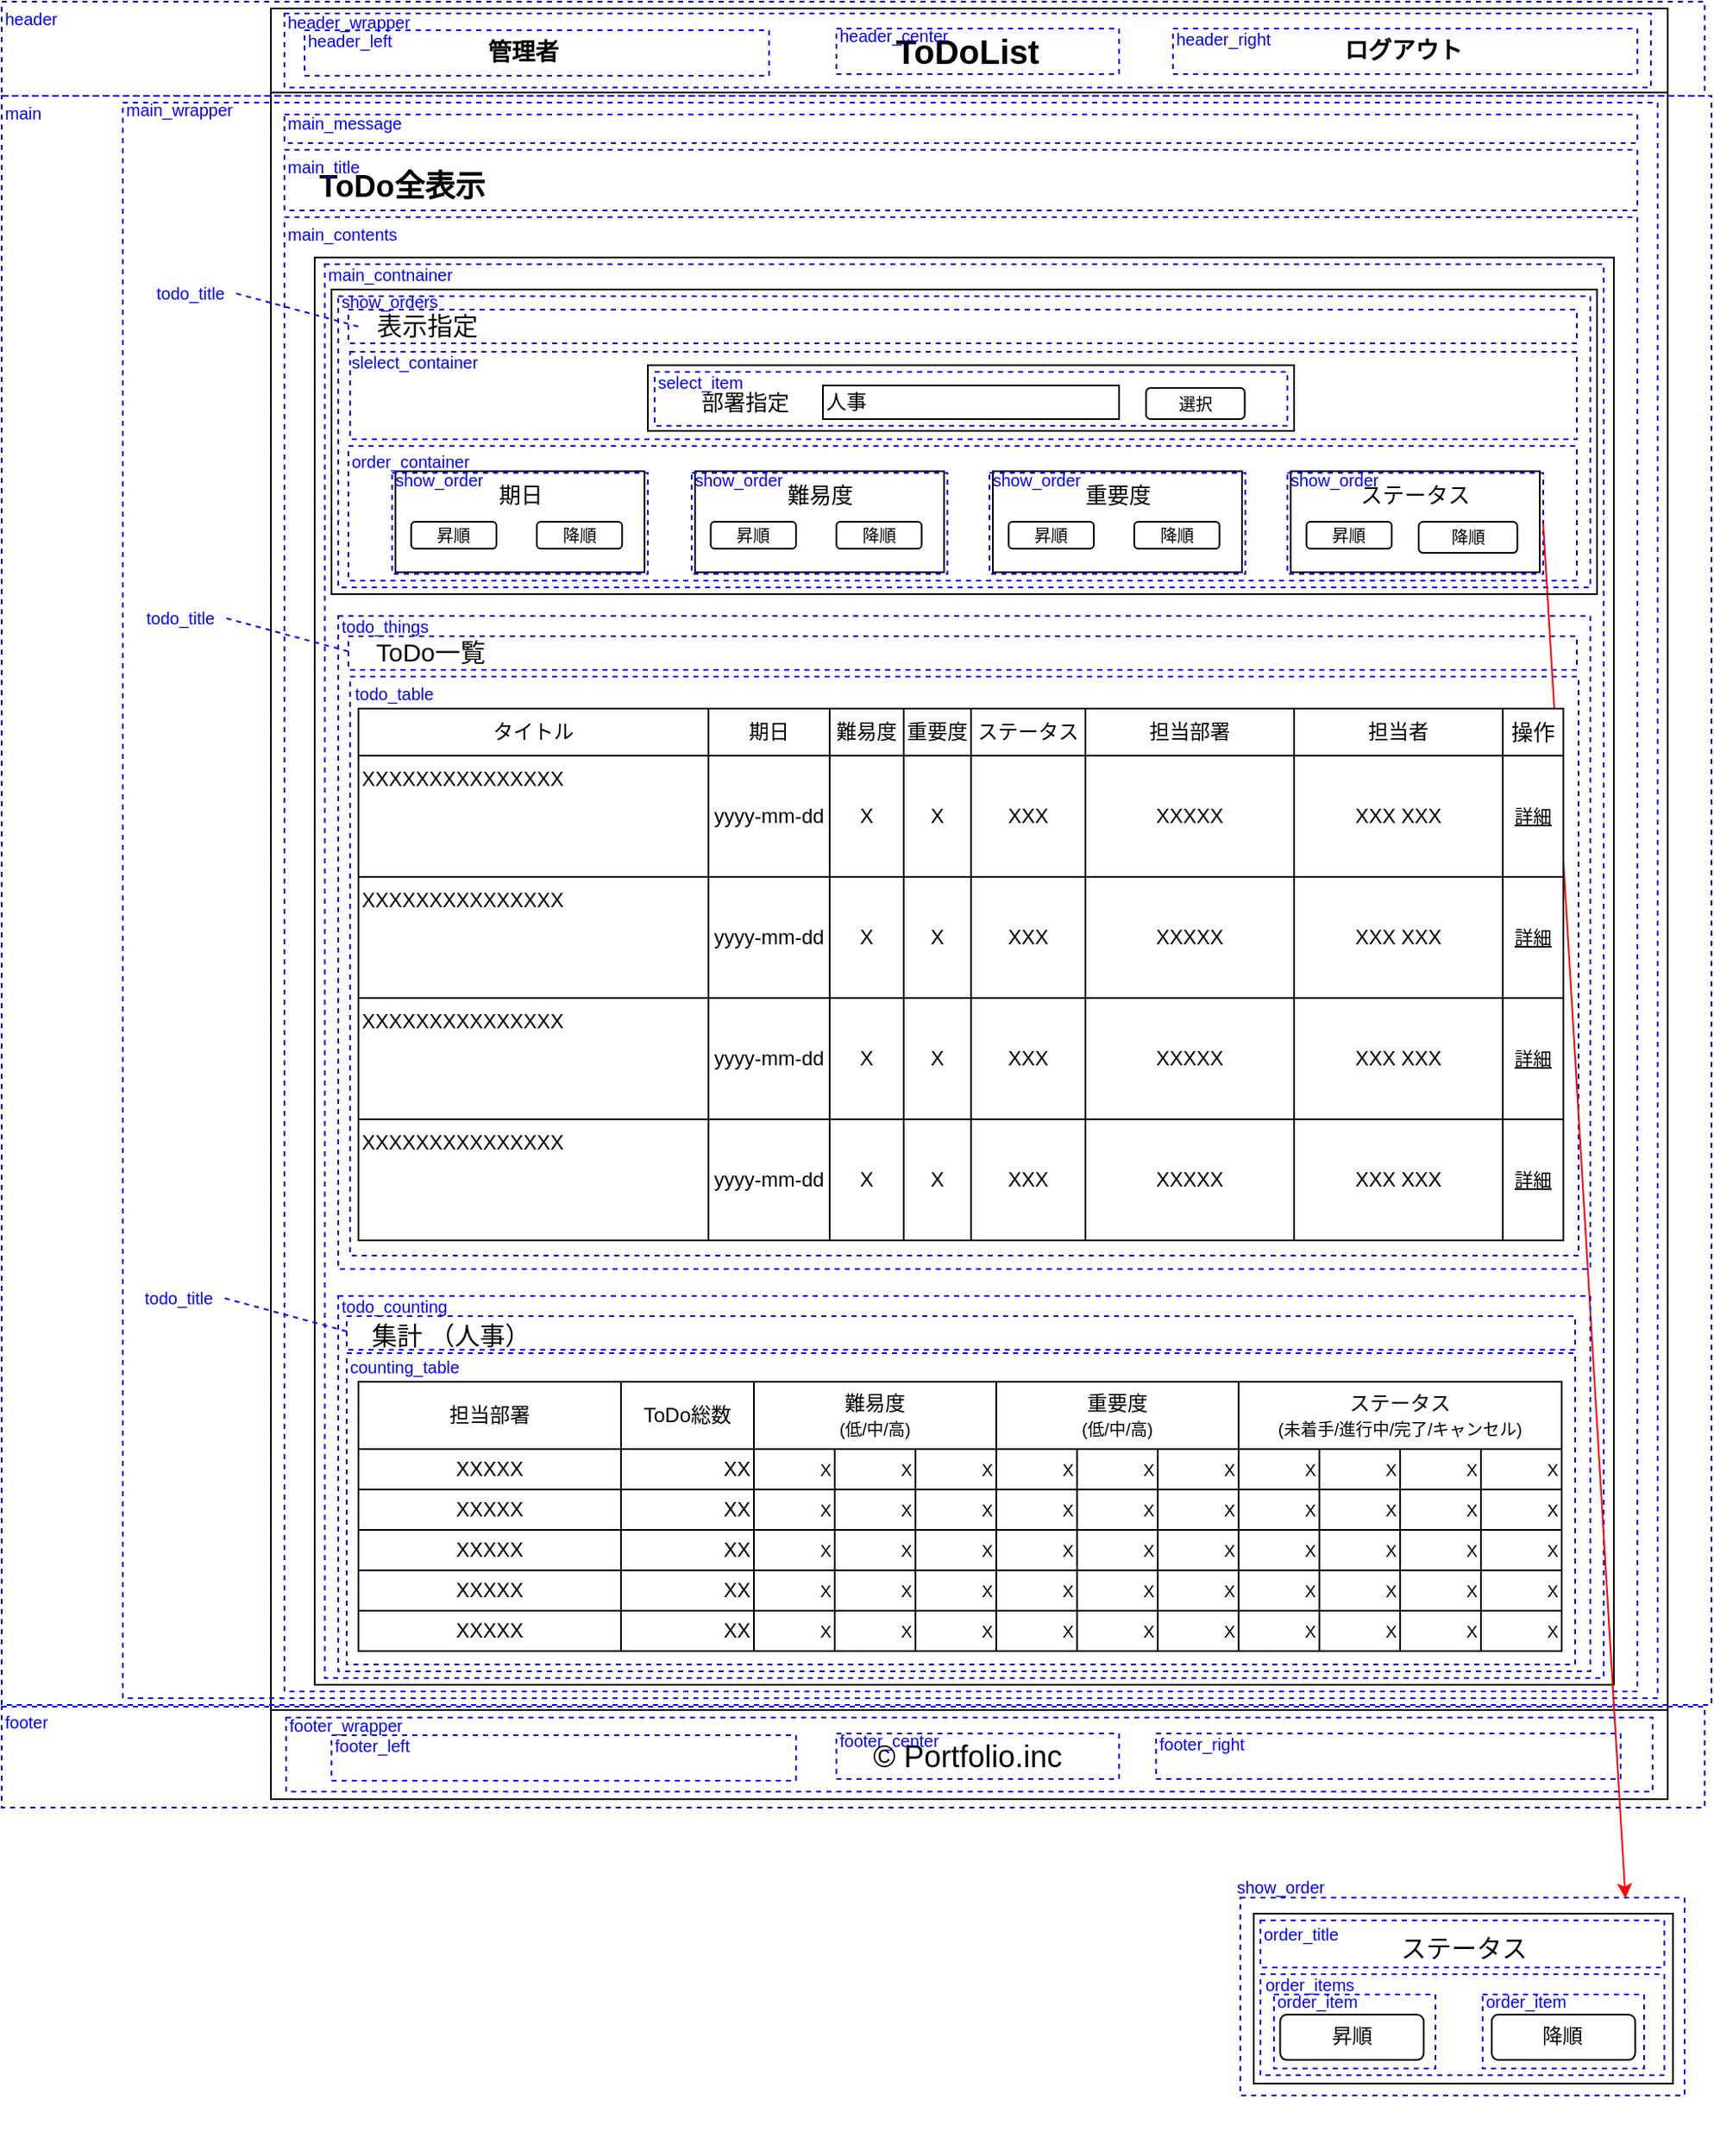 <mxfile version="13.9.9" type="device"><diagram id="lAW5gfvQpGq91mGYDGwt" name="ページ1"><mxGraphModel dx="2531" dy="2237" grid="1" gridSize="4" guides="1" tooltips="1" connect="1" arrows="1" fold="1" page="1" pageScale="1" pageWidth="827" pageHeight="1169" math="0" shadow="0"><root><mxCell id="0"/><mxCell id="1" parent="0"/><mxCell id="gN8cLZLfOJfKoe5lJS1i-1" value="" style="group" vertex="1" connectable="0" parent="1"><mxGeometry y="-48" width="830" height="996" as="geometry"/></mxCell><mxCell id="gN8cLZLfOJfKoe5lJS1i-2" value="" style="rounded=0;whiteSpace=wrap;html=1;" vertex="1" parent="gN8cLZLfOJfKoe5lJS1i-1"><mxGeometry y="-68" width="830" height="1048" as="geometry"/></mxCell><mxCell id="gN8cLZLfOJfKoe5lJS1i-3" value="" style="rounded=0;whiteSpace=wrap;html=1;" vertex="1" parent="gN8cLZLfOJfKoe5lJS1i-1"><mxGeometry y="-76" width="830" height="50" as="geometry"/></mxCell><mxCell id="gN8cLZLfOJfKoe5lJS1i-4" value="" style="rounded=0;whiteSpace=wrap;html=1;" vertex="1" parent="gN8cLZLfOJfKoe5lJS1i-1"><mxGeometry y="935" width="830" height="53" as="geometry"/></mxCell><mxCell id="gN8cLZLfOJfKoe5lJS1i-5" value="&lt;font style=&quot;font-size: 18px&quot;&gt;© Portfolio.inc&lt;/font&gt;" style="text;html=1;strokeColor=none;fillColor=none;align=center;verticalAlign=middle;whiteSpace=wrap;rounded=0;fontSize=20;" vertex="1" parent="gN8cLZLfOJfKoe5lJS1i-1"><mxGeometry x="298" y="951.5" width="232" height="20" as="geometry"/></mxCell><mxCell id="gN8cLZLfOJfKoe5lJS1i-6" value="&lt;font size=&quot;1&quot;&gt;&lt;b style=&quot;font-size: 18px&quot;&gt;ToDo全表示&lt;/b&gt;&lt;/font&gt;" style="text;html=1;strokeColor=none;fillColor=none;align=center;verticalAlign=middle;whiteSpace=wrap;rounded=0;fontSize=17;" vertex="1" parent="gN8cLZLfOJfKoe5lJS1i-1"><mxGeometry x="16" y="20" width="124" height="20" as="geometry"/></mxCell><mxCell id="gN8cLZLfOJfKoe5lJS1i-7" value="&lt;b&gt;&lt;font style=&quot;font-size: 20px&quot;&gt;ToDoList&lt;/font&gt;&lt;/b&gt;" style="text;html=1;strokeColor=none;fillColor=none;align=center;verticalAlign=middle;whiteSpace=wrap;rounded=0;strokeWidth=4;" vertex="1" parent="gN8cLZLfOJfKoe5lJS1i-1"><mxGeometry x="334" y="-66" width="160" height="30" as="geometry"/></mxCell><mxCell id="gN8cLZLfOJfKoe5lJS1i-8" value="&lt;span style=&quot;font-size: 14px&quot;&gt;&lt;b style=&quot;font-size: 14px&quot;&gt;管理者&lt;/b&gt;&lt;/span&gt;" style="text;html=1;strokeColor=none;fillColor=none;align=center;verticalAlign=middle;whiteSpace=wrap;rounded=0;fontSize=14;" vertex="1" parent="gN8cLZLfOJfKoe5lJS1i-1"><mxGeometry x="100" y="-60" width="100" height="20" as="geometry"/></mxCell><mxCell id="gN8cLZLfOJfKoe5lJS1i-9" value="&lt;b&gt;ログアウト&lt;/b&gt;" style="text;html=1;strokeColor=none;fillColor=none;align=center;verticalAlign=middle;whiteSpace=wrap;rounded=0;fontSize=14;" vertex="1" parent="gN8cLZLfOJfKoe5lJS1i-1"><mxGeometry x="623" y="-61" width="100" height="20" as="geometry"/></mxCell><mxCell id="gN8cLZLfOJfKoe5lJS1i-10" value="" style="rounded=0;whiteSpace=wrap;html=1;fillColor=none;" vertex="1" parent="gN8cLZLfOJfKoe5lJS1i-1"><mxGeometry x="26" y="72" width="772" height="848" as="geometry"/></mxCell><mxCell id="gN8cLZLfOJfKoe5lJS1i-11" value="" style="rounded=0;whiteSpace=wrap;html=1;fillColor=none;fontSize=14;strokeColor=#0000FF;dashed=1;" vertex="1" parent="1"><mxGeometry x="-160" y="-128" width="1012" height="56" as="geometry"/></mxCell><mxCell id="gN8cLZLfOJfKoe5lJS1i-12" value="" style="rounded=0;whiteSpace=wrap;html=1;fillColor=none;fontSize=14;strokeColor=#0000FF;dashed=1;" vertex="1" parent="1"><mxGeometry x="-160" y="-72" width="1016" height="956" as="geometry"/></mxCell><mxCell id="gN8cLZLfOJfKoe5lJS1i-13" value="" style="rounded=0;whiteSpace=wrap;html=1;fillColor=none;fontSize=14;strokeColor=#0000FF;dashed=1;" vertex="1" parent="1"><mxGeometry x="-160" y="885" width="1012" height="60" as="geometry"/></mxCell><mxCell id="gN8cLZLfOJfKoe5lJS1i-14" value="header" style="text;html=1;strokeColor=none;fillColor=none;align=left;verticalAlign=middle;whiteSpace=wrap;rounded=0;dashed=1;fontSize=10;fontColor=#0000FF;" vertex="1" parent="1"><mxGeometry x="-160" y="-128" width="40" height="20" as="geometry"/></mxCell><mxCell id="gN8cLZLfOJfKoe5lJS1i-15" value="main" style="text;html=1;strokeColor=none;fillColor=none;align=left;verticalAlign=middle;whiteSpace=wrap;rounded=0;dashed=1;fontSize=10;fontColor=#0000FF;" vertex="1" parent="1"><mxGeometry x="-160" y="-72" width="40" height="20" as="geometry"/></mxCell><mxCell id="gN8cLZLfOJfKoe5lJS1i-16" value="footer" style="text;html=1;strokeColor=none;fillColor=none;align=left;verticalAlign=middle;whiteSpace=wrap;rounded=0;dashed=1;fontSize=10;fontColor=#0000FF;" vertex="1" parent="1"><mxGeometry x="-160" y="884" width="40" height="20" as="geometry"/></mxCell><mxCell id="gN8cLZLfOJfKoe5lJS1i-17" value="" style="rounded=0;whiteSpace=wrap;html=1;dashed=1;fillColor=none;strokeColor=#0000FF;" vertex="1" parent="1"><mxGeometry x="-88" y="-68" width="912" height="948" as="geometry"/></mxCell><mxCell id="gN8cLZLfOJfKoe5lJS1i-18" value="main_wrapper" style="text;html=1;strokeColor=none;fillColor=none;align=left;verticalAlign=middle;whiteSpace=wrap;rounded=0;dashed=1;fontSize=10;fontColor=#0000FF;" vertex="1" parent="1"><mxGeometry x="-88" y="-68" width="84" height="8" as="geometry"/></mxCell><mxCell id="gN8cLZLfOJfKoe5lJS1i-19" value="" style="rounded=0;whiteSpace=wrap;html=1;fillColor=none;fontSize=14;strokeColor=#0000FF;dashed=1;" vertex="1" parent="1"><mxGeometry x="20" y="-111" width="276" height="27" as="geometry"/></mxCell><mxCell id="gN8cLZLfOJfKoe5lJS1i-20" value="header_left" style="text;html=1;strokeColor=none;fillColor=none;align=left;verticalAlign=middle;whiteSpace=wrap;rounded=0;dashed=1;fontSize=10;fontColor=#0000FF;" vertex="1" parent="1"><mxGeometry x="20" y="-111" width="72" height="11" as="geometry"/></mxCell><mxCell id="gN8cLZLfOJfKoe5lJS1i-21" value="" style="rounded=0;whiteSpace=wrap;html=1;fillColor=none;fontSize=14;strokeColor=#0000FF;dashed=1;" vertex="1" parent="1"><mxGeometry x="8" y="-121" width="812" height="44" as="geometry"/></mxCell><mxCell id="gN8cLZLfOJfKoe5lJS1i-22" value="header_wrapper" style="text;html=1;strokeColor=none;fillColor=none;align=left;verticalAlign=middle;whiteSpace=wrap;rounded=0;dashed=1;fontSize=10;fontColor=#0000FF;" vertex="1" parent="1"><mxGeometry x="8" y="-120" width="84" height="8" as="geometry"/></mxCell><mxCell id="gN8cLZLfOJfKoe5lJS1i-23" value="" style="rounded=0;whiteSpace=wrap;html=1;fillColor=none;fontSize=14;strokeColor=#0000FF;dashed=1;" vertex="1" parent="1"><mxGeometry x="336" y="901" width="168" height="27" as="geometry"/></mxCell><mxCell id="gN8cLZLfOJfKoe5lJS1i-24" value="" style="rounded=0;whiteSpace=wrap;html=1;fillColor=none;fontSize=14;strokeColor=#0000FF;dashed=1;" vertex="1" parent="1"><mxGeometry x="9" y="891.5" width="812" height="44" as="geometry"/></mxCell><mxCell id="gN8cLZLfOJfKoe5lJS1i-25" value="footer_center" style="text;html=1;strokeColor=none;fillColor=none;align=left;verticalAlign=middle;whiteSpace=wrap;rounded=0;dashed=1;fontSize=10;fontColor=#0000FF;" vertex="1" parent="1"><mxGeometry x="336" y="899" width="96" height="11" as="geometry"/></mxCell><mxCell id="gN8cLZLfOJfKoe5lJS1i-26" value="" style="rounded=0;whiteSpace=wrap;html=1;fillColor=none;fontSize=14;strokeColor=#0000FF;dashed=1;" vertex="1" parent="1"><mxGeometry x="36" y="902" width="276" height="27" as="geometry"/></mxCell><mxCell id="gN8cLZLfOJfKoe5lJS1i-27" value="footer_left" style="text;html=1;strokeColor=none;fillColor=none;align=left;verticalAlign=middle;whiteSpace=wrap;rounded=0;dashed=1;fontSize=10;fontColor=#0000FF;" vertex="1" parent="1"><mxGeometry x="36" y="902" width="72" height="11" as="geometry"/></mxCell><mxCell id="gN8cLZLfOJfKoe5lJS1i-28" value="footer_right" style="text;html=1;strokeColor=none;fillColor=none;align=left;verticalAlign=middle;whiteSpace=wrap;rounded=0;dashed=1;fontSize=10;fontColor=#0000FF;" vertex="1" parent="1"><mxGeometry x="526" y="901" width="72" height="11" as="geometry"/></mxCell><mxCell id="gN8cLZLfOJfKoe5lJS1i-29" value="" style="rounded=0;whiteSpace=wrap;html=1;fillColor=none;fontSize=14;strokeColor=#0000FF;dashed=1;" vertex="1" parent="1"><mxGeometry x="526" y="901" width="276" height="27" as="geometry"/></mxCell><mxCell id="gN8cLZLfOJfKoe5lJS1i-30" value="footer_wrapper" style="text;html=1;strokeColor=none;fillColor=none;align=left;verticalAlign=middle;whiteSpace=wrap;rounded=0;dashed=1;fontSize=10;fontColor=#0000FF;" vertex="1" parent="1"><mxGeometry x="9" y="891.5" width="84" height="8" as="geometry"/></mxCell><mxCell id="gN8cLZLfOJfKoe5lJS1i-31" value="" style="rounded=0;whiteSpace=wrap;html=1;dashed=1;fillColor=none;strokeColor=#0000FF;" vertex="1" parent="1"><mxGeometry x="8" width="804" height="876" as="geometry"/></mxCell><mxCell id="gN8cLZLfOJfKoe5lJS1i-32" value="main_contents" style="text;html=1;strokeColor=none;fillColor=none;align=left;verticalAlign=middle;whiteSpace=wrap;rounded=0;dashed=1;fontColor=#0000FF;fontSize=10;" vertex="1" parent="1"><mxGeometry x="8" width="80" height="20" as="geometry"/></mxCell><mxCell id="gN8cLZLfOJfKoe5lJS1i-33" value="" style="rounded=0;whiteSpace=wrap;html=1;dashed=1;fillColor=none;strokeColor=#0000FF;" vertex="1" parent="1"><mxGeometry x="8" y="-40" width="804" height="36" as="geometry"/></mxCell><mxCell id="gN8cLZLfOJfKoe5lJS1i-34" value="main_title" style="text;html=1;strokeColor=none;fillColor=none;align=left;verticalAlign=middle;whiteSpace=wrap;rounded=0;dashed=1;fontColor=#0000FF;fontSize=10;" vertex="1" parent="1"><mxGeometry x="8" y="-36" width="84" height="12" as="geometry"/></mxCell><mxCell id="gN8cLZLfOJfKoe5lJS1i-35" value="" style="rounded=0;whiteSpace=wrap;html=1;dashed=1;fillColor=none;strokeColor=#0000FF;" vertex="1" parent="1"><mxGeometry x="8" y="-61" width="804" height="17" as="geometry"/></mxCell><mxCell id="gN8cLZLfOJfKoe5lJS1i-36" value="main_message" style="text;html=1;strokeColor=none;fillColor=none;align=left;verticalAlign=middle;whiteSpace=wrap;rounded=0;dashed=1;fontColor=#0000FF;fontSize=10;" vertex="1" parent="1"><mxGeometry x="8" y="-64" width="80" height="16" as="geometry"/></mxCell><mxCell id="gN8cLZLfOJfKoe5lJS1i-37" value="header_center" style="text;html=1;strokeColor=none;fillColor=none;align=left;verticalAlign=middle;whiteSpace=wrap;rounded=0;dashed=1;fontSize=10;fontColor=#0000FF;" vertex="1" parent="1"><mxGeometry x="336" y="-114" width="96" height="11" as="geometry"/></mxCell><mxCell id="gN8cLZLfOJfKoe5lJS1i-38" value="" style="rounded=0;whiteSpace=wrap;html=1;fillColor=none;fontSize=14;strokeColor=#0000FF;dashed=1;" vertex="1" parent="1"><mxGeometry x="336" y="-112" width="168" height="27" as="geometry"/></mxCell><mxCell id="gN8cLZLfOJfKoe5lJS1i-39" value="header_right" style="text;html=1;strokeColor=none;fillColor=none;align=left;verticalAlign=middle;whiteSpace=wrap;rounded=0;dashed=1;fontSize=10;fontColor=#0000FF;" vertex="1" parent="1"><mxGeometry x="536" y="-112" width="72" height="11" as="geometry"/></mxCell><mxCell id="gN8cLZLfOJfKoe5lJS1i-40" value="" style="rounded=0;whiteSpace=wrap;html=1;fillColor=none;fontSize=14;strokeColor=#0000FF;dashed=1;" vertex="1" parent="1"><mxGeometry x="536" y="-112" width="276" height="27" as="geometry"/></mxCell><mxCell id="gN8cLZLfOJfKoe5lJS1i-41" value="" style="group" vertex="1" connectable="0" parent="1"><mxGeometry x="46" y="38" width="736" height="128" as="geometry"/></mxCell><mxCell id="gN8cLZLfOJfKoe5lJS1i-42" value="表示指定" style="text;html=1;strokeColor=none;fillColor=none;align=center;verticalAlign=middle;whiteSpace=wrap;rounded=0;fontSize=15;" vertex="1" parent="gN8cLZLfOJfKoe5lJS1i-41"><mxGeometry x="13" y="16" width="68" height="20" as="geometry"/></mxCell><mxCell id="gN8cLZLfOJfKoe5lJS1i-43" value="" style="group" vertex="1" connectable="0" parent="gN8cLZLfOJfKoe5lJS1i-41"><mxGeometry x="28" y="113" width="148" height="60" as="geometry"/></mxCell><mxCell id="gN8cLZLfOJfKoe5lJS1i-44" value="" style="rounded=0;whiteSpace=wrap;html=1;fontSize=11;align=center;" vertex="1" parent="gN8cLZLfOJfKoe5lJS1i-43"><mxGeometry width="148" height="60" as="geometry"/></mxCell><mxCell id="gN8cLZLfOJfKoe5lJS1i-45" value="期日" style="text;html=1;strokeColor=none;fillColor=none;align=center;verticalAlign=middle;whiteSpace=wrap;rounded=0;fontSize=13;" vertex="1" parent="gN8cLZLfOJfKoe5lJS1i-43"><mxGeometry x="50.667" y="4" width="46.667" height="20" as="geometry"/></mxCell><mxCell id="gN8cLZLfOJfKoe5lJS1i-46" value="昇順" style="rounded=1;whiteSpace=wrap;html=1;fontSize=10;align=center;" vertex="1" parent="gN8cLZLfOJfKoe5lJS1i-43"><mxGeometry x="9.33" y="30" width="50.67" height="16" as="geometry"/></mxCell><mxCell id="gN8cLZLfOJfKoe5lJS1i-47" value="降順" style="rounded=1;whiteSpace=wrap;html=1;fontSize=10;align=center;" vertex="1" parent="gN8cLZLfOJfKoe5lJS1i-43"><mxGeometry x="84" y="30" width="50.67" height="16" as="geometry"/></mxCell><mxCell id="gN8cLZLfOJfKoe5lJS1i-48" value="" style="group" vertex="1" connectable="0" parent="gN8cLZLfOJfKoe5lJS1i-41"><mxGeometry x="206" y="113" width="148" height="60" as="geometry"/></mxCell><mxCell id="gN8cLZLfOJfKoe5lJS1i-49" value="" style="rounded=0;whiteSpace=wrap;html=1;fontSize=11;align=center;" vertex="1" parent="gN8cLZLfOJfKoe5lJS1i-48"><mxGeometry width="148" height="60" as="geometry"/></mxCell><mxCell id="gN8cLZLfOJfKoe5lJS1i-50" value="難易度" style="text;html=1;strokeColor=none;fillColor=none;align=center;verticalAlign=middle;whiteSpace=wrap;rounded=0;fontSize=13;" vertex="1" parent="gN8cLZLfOJfKoe5lJS1i-48"><mxGeometry x="50.667" y="4" width="46.667" height="20" as="geometry"/></mxCell><mxCell id="gN8cLZLfOJfKoe5lJS1i-51" value="昇順" style="rounded=1;whiteSpace=wrap;html=1;fontSize=10;align=center;" vertex="1" parent="gN8cLZLfOJfKoe5lJS1i-48"><mxGeometry x="9.33" y="30" width="50.67" height="16" as="geometry"/></mxCell><mxCell id="gN8cLZLfOJfKoe5lJS1i-52" value="降順" style="rounded=1;whiteSpace=wrap;html=1;fontSize=10;align=center;" vertex="1" parent="gN8cLZLfOJfKoe5lJS1i-48"><mxGeometry x="84" y="30" width="50.67" height="16" as="geometry"/></mxCell><mxCell id="gN8cLZLfOJfKoe5lJS1i-53" value="" style="group" vertex="1" connectable="0" parent="gN8cLZLfOJfKoe5lJS1i-41"><mxGeometry x="383" y="113" width="148" height="60" as="geometry"/></mxCell><mxCell id="gN8cLZLfOJfKoe5lJS1i-54" value="" style="rounded=0;whiteSpace=wrap;html=1;fontSize=11;align=center;" vertex="1" parent="gN8cLZLfOJfKoe5lJS1i-53"><mxGeometry width="148" height="60" as="geometry"/></mxCell><mxCell id="gN8cLZLfOJfKoe5lJS1i-55" value="重要度" style="text;html=1;strokeColor=none;fillColor=none;align=center;verticalAlign=middle;whiteSpace=wrap;rounded=0;fontSize=13;" vertex="1" parent="gN8cLZLfOJfKoe5lJS1i-53"><mxGeometry x="50.667" y="4" width="46.667" height="20" as="geometry"/></mxCell><mxCell id="gN8cLZLfOJfKoe5lJS1i-56" value="昇順" style="rounded=1;whiteSpace=wrap;html=1;fontSize=10;align=center;" vertex="1" parent="gN8cLZLfOJfKoe5lJS1i-53"><mxGeometry x="9.33" y="30" width="50.67" height="16" as="geometry"/></mxCell><mxCell id="gN8cLZLfOJfKoe5lJS1i-57" value="降順" style="rounded=1;whiteSpace=wrap;html=1;fontSize=10;align=center;" vertex="1" parent="gN8cLZLfOJfKoe5lJS1i-53"><mxGeometry x="84" y="30" width="50.67" height="16" as="geometry"/></mxCell><mxCell id="gN8cLZLfOJfKoe5lJS1i-58" value="" style="group" vertex="1" connectable="0" parent="gN8cLZLfOJfKoe5lJS1i-41"><mxGeometry x="560" y="113" width="148" height="60" as="geometry"/></mxCell><mxCell id="gN8cLZLfOJfKoe5lJS1i-59" value="" style="rounded=0;whiteSpace=wrap;html=1;fontSize=11;align=center;" vertex="1" parent="gN8cLZLfOJfKoe5lJS1i-58"><mxGeometry width="148" height="60" as="geometry"/></mxCell><mxCell id="gN8cLZLfOJfKoe5lJS1i-60" value="ステータス" style="text;html=1;strokeColor=none;fillColor=none;align=center;verticalAlign=middle;whiteSpace=wrap;rounded=0;fontSize=13;" vertex="1" parent="gN8cLZLfOJfKoe5lJS1i-58"><mxGeometry x="36" y="4" width="76" height="20" as="geometry"/></mxCell><mxCell id="gN8cLZLfOJfKoe5lJS1i-61" value="昇順" style="rounded=1;whiteSpace=wrap;html=1;fontSize=10;align=center;" vertex="1" parent="gN8cLZLfOJfKoe5lJS1i-58"><mxGeometry x="9.33" y="30" width="50.67" height="16" as="geometry"/></mxCell><mxCell id="gN8cLZLfOJfKoe5lJS1i-62" value="降順" style="rounded=1;whiteSpace=wrap;html=1;fontSize=10;align=center;" vertex="1" parent="gN8cLZLfOJfKoe5lJS1i-58"><mxGeometry x="76" y="30" width="58.67" height="18.53" as="geometry"/></mxCell><mxCell id="gN8cLZLfOJfKoe5lJS1i-63" value="ToDo一覧" style="text;html=1;strokeColor=none;fillColor=none;align=center;verticalAlign=middle;whiteSpace=wrap;rounded=0;fontSize=15;" vertex="1" parent="1"><mxGeometry x="57" y="248" width="76" height="20" as="geometry"/></mxCell><mxCell id="gN8cLZLfOJfKoe5lJS1i-64" value="" style="rounded=0;whiteSpace=wrap;html=1;dashed=1;fillColor=none;strokeColor=#0000FF;" vertex="1" parent="1"><mxGeometry x="32" y="28" width="760" height="840" as="geometry"/></mxCell><mxCell id="gN8cLZLfOJfKoe5lJS1i-65" value="main_contnainer" style="text;html=1;strokeColor=none;fillColor=none;align=left;verticalAlign=middle;whiteSpace=wrap;rounded=0;dashed=1;fontColor=#0000FF;fontSize=10;" vertex="1" parent="1"><mxGeometry x="32" y="28" width="80" height="12" as="geometry"/></mxCell><mxCell id="gN8cLZLfOJfKoe5lJS1i-66" value="" style="rounded=0;whiteSpace=wrap;html=1;dashed=1;fillColor=none;strokeColor=#0000FF;" vertex="1" parent="1"><mxGeometry x="40" y="47" width="744" height="173" as="geometry"/></mxCell><mxCell id="gN8cLZLfOJfKoe5lJS1i-67" value="show_orders" style="text;html=1;strokeColor=none;fillColor=none;align=left;verticalAlign=middle;whiteSpace=wrap;rounded=0;dashed=1;fontColor=#0000FF;fontSize=10;" vertex="1" parent="1"><mxGeometry x="40" y="40" width="80" height="20" as="geometry"/></mxCell><mxCell id="gN8cLZLfOJfKoe5lJS1i-68" value="" style="rounded=0;whiteSpace=wrap;html=1;dashed=1;fillColor=none;strokeColor=#0000FF;" vertex="1" parent="1"><mxGeometry x="40" y="237" width="744" height="388" as="geometry"/></mxCell><mxCell id="gN8cLZLfOJfKoe5lJS1i-69" value="todo_things" style="text;html=1;strokeColor=none;fillColor=none;align=left;verticalAlign=middle;whiteSpace=wrap;rounded=0;dashed=1;fontColor=#0000FF;fontSize=10;" vertex="1" parent="1"><mxGeometry x="40" y="233" width="80" height="20" as="geometry"/></mxCell><mxCell id="gN8cLZLfOJfKoe5lJS1i-70" value="" style="rounded=0;whiteSpace=wrap;html=1;dashed=1;fillColor=none;strokeColor=#0000FF;" vertex="1" parent="1"><mxGeometry x="46" y="136" width="730" height="80" as="geometry"/></mxCell><mxCell id="gN8cLZLfOJfKoe5lJS1i-71" value="" style="rounded=0;whiteSpace=wrap;html=1;dashed=1;fillColor=none;strokeColor=#0000FF;" vertex="1" parent="1"><mxGeometry x="46" y="55" width="730" height="20" as="geometry"/></mxCell><mxCell id="gN8cLZLfOJfKoe5lJS1i-72" value="todo_title" style="text;html=1;strokeColor=none;fillColor=none;align=left;verticalAlign=middle;whiteSpace=wrap;rounded=0;dashed=1;fontColor=#0000FF;fontSize=10;" vertex="1" parent="1"><mxGeometry x="-70" y="35" width="48" height="20" as="geometry"/></mxCell><mxCell id="gN8cLZLfOJfKoe5lJS1i-73" value="" style="endArrow=none;html=1;fontSize=12;entryX=1;entryY=0.5;entryDx=0;entryDy=0;exitX=0.008;exitY=0.5;exitDx=0;exitDy=0;exitPerimeter=0;dashed=1;strokeColor=#0000FF;" edge="1" parent="1" source="gN8cLZLfOJfKoe5lJS1i-71" target="gN8cLZLfOJfKoe5lJS1i-72"><mxGeometry width="50" height="50" relative="1" as="geometry"><mxPoint x="76" y="137" as="sourcePoint"/><mxPoint x="126" y="87" as="targetPoint"/></mxGeometry></mxCell><mxCell id="gN8cLZLfOJfKoe5lJS1i-74" value="order_container" style="text;html=1;strokeColor=none;fillColor=none;align=left;verticalAlign=middle;whiteSpace=wrap;rounded=0;dashed=1;fontColor=#0000FF;fontSize=10;" vertex="1" parent="1"><mxGeometry x="46" y="135" width="80" height="20" as="geometry"/></mxCell><mxCell id="gN8cLZLfOJfKoe5lJS1i-75" value="" style="rounded=0;whiteSpace=wrap;html=1;dashed=1;fillColor=none;strokeColor=#0000FF;" vertex="1" parent="1"><mxGeometry x="72" y="152" width="152" height="60" as="geometry"/></mxCell><mxCell id="gN8cLZLfOJfKoe5lJS1i-76" value="show_order" style="text;html=1;strokeColor=none;fillColor=none;align=left;verticalAlign=middle;whiteSpace=wrap;rounded=0;dashed=1;fontColor=#0000FF;fontSize=10;" vertex="1" parent="1"><mxGeometry x="72" y="148" width="56" height="16" as="geometry"/></mxCell><mxCell id="gN8cLZLfOJfKoe5lJS1i-77" value="" style="rounded=0;whiteSpace=wrap;html=1;dashed=1;fillColor=none;strokeColor=#0000FF;" vertex="1" parent="1"><mxGeometry x="250" y="152" width="152" height="60" as="geometry"/></mxCell><mxCell id="gN8cLZLfOJfKoe5lJS1i-78" value="show_order" style="text;html=1;strokeColor=none;fillColor=none;align=left;verticalAlign=middle;whiteSpace=wrap;rounded=0;dashed=1;fontColor=#0000FF;fontSize=10;" vertex="1" parent="1"><mxGeometry x="250" y="148" width="56" height="16" as="geometry"/></mxCell><mxCell id="gN8cLZLfOJfKoe5lJS1i-79" value="" style="rounded=0;whiteSpace=wrap;html=1;dashed=1;fillColor=none;strokeColor=#0000FF;" vertex="1" parent="1"><mxGeometry x="427" y="152" width="152" height="60" as="geometry"/></mxCell><mxCell id="gN8cLZLfOJfKoe5lJS1i-80" value="show_order" style="text;html=1;strokeColor=none;fillColor=none;align=left;verticalAlign=middle;whiteSpace=wrap;rounded=0;dashed=1;fontColor=#0000FF;fontSize=10;" vertex="1" parent="1"><mxGeometry x="427" y="148" width="56" height="16" as="geometry"/></mxCell><mxCell id="gN8cLZLfOJfKoe5lJS1i-81" value="" style="rounded=0;whiteSpace=wrap;html=1;dashed=1;fillColor=none;strokeColor=#0000FF;" vertex="1" parent="1"><mxGeometry x="604" y="152" width="152" height="60" as="geometry"/></mxCell><mxCell id="gN8cLZLfOJfKoe5lJS1i-82" value="show_order" style="text;html=1;strokeColor=none;fillColor=none;align=left;verticalAlign=middle;whiteSpace=wrap;rounded=0;dashed=1;fontColor=#0000FF;fontSize=10;" vertex="1" parent="1"><mxGeometry x="604" y="148" width="56" height="16" as="geometry"/></mxCell><mxCell id="gN8cLZLfOJfKoe5lJS1i-83" value="" style="rounded=0;whiteSpace=wrap;html=1;dashed=1;fillColor=none;strokeColor=#0000FF;" vertex="1" parent="1"><mxGeometry x="46" y="249" width="730" height="20" as="geometry"/></mxCell><mxCell id="gN8cLZLfOJfKoe5lJS1i-84" value="" style="rounded=0;whiteSpace=wrap;html=1;dashed=1;fillColor=none;strokeColor=#0000FF;" vertex="1" parent="1"><mxGeometry x="47" y="273" width="730" height="344" as="geometry"/></mxCell><mxCell id="gN8cLZLfOJfKoe5lJS1i-85" value="todo_title" style="text;html=1;strokeColor=none;fillColor=none;align=left;verticalAlign=middle;whiteSpace=wrap;rounded=0;dashed=1;fontColor=#0000FF;fontSize=10;" vertex="1" parent="1"><mxGeometry x="-75.84" y="228" width="48" height="20" as="geometry"/></mxCell><mxCell id="gN8cLZLfOJfKoe5lJS1i-86" value="" style="endArrow=none;html=1;fontSize=12;entryX=1;entryY=0.5;entryDx=0;entryDy=0;exitX=0.008;exitY=0.5;exitDx=0;exitDy=0;exitPerimeter=0;dashed=1;strokeColor=#0000FF;" edge="1" parent="1" target="gN8cLZLfOJfKoe5lJS1i-85"><mxGeometry width="50" height="50" relative="1" as="geometry"><mxPoint x="46" y="258" as="sourcePoint"/><mxPoint x="120.16" y="280" as="targetPoint"/></mxGeometry></mxCell><mxCell id="gN8cLZLfOJfKoe5lJS1i-87" value="todo_table" style="text;html=1;strokeColor=none;fillColor=none;align=left;verticalAlign=middle;whiteSpace=wrap;rounded=0;dashed=1;fontColor=#0000FF;fontSize=10;" vertex="1" parent="1"><mxGeometry x="48" y="277" width="80" height="12" as="geometry"/></mxCell><mxCell id="gN8cLZLfOJfKoe5lJS1i-88" value="" style="group;fontSize=13;" vertex="1" connectable="0" parent="1"><mxGeometry x="584" y="1008" width="268" height="121.5" as="geometry"/></mxCell><mxCell id="gN8cLZLfOJfKoe5lJS1i-89" value="" style="rounded=0;whiteSpace=wrap;html=1;fontSize=11;align=center;" vertex="1" parent="gN8cLZLfOJfKoe5lJS1i-88"><mxGeometry width="249.14" height="101" as="geometry"/></mxCell><mxCell id="gN8cLZLfOJfKoe5lJS1i-90" value="ステータス" style="text;html=1;strokeColor=none;fillColor=none;align=center;verticalAlign=middle;whiteSpace=wrap;rounded=0;fontSize=15;" vertex="1" parent="gN8cLZLfOJfKoe5lJS1i-88"><mxGeometry x="60.602" y="2.733" width="127.937" height="33.667" as="geometry"/></mxCell><mxCell id="gN8cLZLfOJfKoe5lJS1i-91" value="昇順" style="rounded=1;whiteSpace=wrap;html=1;fontSize=12;align=center;" vertex="1" parent="gN8cLZLfOJfKoe5lJS1i-88"><mxGeometry x="15.706" y="60" width="85.297" height="26.933" as="geometry"/></mxCell><mxCell id="gN8cLZLfOJfKoe5lJS1i-92" value="降順" style="rounded=1;whiteSpace=wrap;html=1;fontSize=12;align=center;" vertex="1" parent="gN8cLZLfOJfKoe5lJS1i-88"><mxGeometry x="141.404" y="60" width="85.297" height="26.933" as="geometry"/></mxCell><mxCell id="gN8cLZLfOJfKoe5lJS1i-93" value="" style="rounded=0;whiteSpace=wrap;html=1;dashed=1;fillColor=none;strokeColor=#0000FF;" vertex="1" parent="gN8cLZLfOJfKoe5lJS1i-88"><mxGeometry x="-8" y="-9.5" width="264" height="117.5" as="geometry"/></mxCell><mxCell id="gN8cLZLfOJfKoe5lJS1i-94" value="" style="rounded=0;whiteSpace=wrap;html=1;dashed=1;fillColor=none;strokeColor=#0000FF;" vertex="1" parent="gN8cLZLfOJfKoe5lJS1i-88"><mxGeometry x="4" y="4" width="240" height="28" as="geometry"/></mxCell><mxCell id="gN8cLZLfOJfKoe5lJS1i-95" value="" style="rounded=0;whiteSpace=wrap;html=1;dashed=1;fillColor=none;strokeColor=#0000FF;" vertex="1" parent="gN8cLZLfOJfKoe5lJS1i-88"><mxGeometry x="4" y="36" width="240" height="60" as="geometry"/></mxCell><mxCell id="gN8cLZLfOJfKoe5lJS1i-96" value="order_title" style="text;html=1;strokeColor=none;fillColor=none;align=left;verticalAlign=middle;whiteSpace=wrap;rounded=0;dashed=1;fontColor=#0000FF;fontSize=10;" vertex="1" parent="gN8cLZLfOJfKoe5lJS1i-88"><mxGeometry x="4.0" y="4.0" width="56" height="16" as="geometry"/></mxCell><mxCell id="gN8cLZLfOJfKoe5lJS1i-97" value="" style="rounded=0;whiteSpace=wrap;html=1;dashed=1;fillColor=none;strokeColor=#0000FF;" vertex="1" parent="gN8cLZLfOJfKoe5lJS1i-88"><mxGeometry x="12" y="48" width="96" height="44" as="geometry"/></mxCell><mxCell id="gN8cLZLfOJfKoe5lJS1i-98" value="order_items" style="text;html=1;strokeColor=none;fillColor=none;align=left;verticalAlign=middle;whiteSpace=wrap;rounded=0;dashed=1;fontColor=#0000FF;fontSize=10;" vertex="1" parent="gN8cLZLfOJfKoe5lJS1i-88"><mxGeometry x="4.6" y="34" width="56" height="16" as="geometry"/></mxCell><mxCell id="gN8cLZLfOJfKoe5lJS1i-99" value="order_item" style="text;html=1;strokeColor=none;fillColor=none;align=left;verticalAlign=middle;whiteSpace=wrap;rounded=0;dashed=1;fontColor=#0000FF;fontSize=10;" vertex="1" parent="gN8cLZLfOJfKoe5lJS1i-88"><mxGeometry x="12" y="48" width="56" height="8" as="geometry"/></mxCell><mxCell id="gN8cLZLfOJfKoe5lJS1i-100" value="" style="rounded=0;whiteSpace=wrap;html=1;dashed=1;fillColor=none;strokeColor=#0000FF;" vertex="1" parent="gN8cLZLfOJfKoe5lJS1i-88"><mxGeometry x="136" y="48" width="96" height="44" as="geometry"/></mxCell><mxCell id="gN8cLZLfOJfKoe5lJS1i-101" value="order_item" style="text;html=1;strokeColor=none;fillColor=none;align=left;verticalAlign=middle;whiteSpace=wrap;rounded=0;dashed=1;fontColor=#0000FF;fontSize=10;" vertex="1" parent="gN8cLZLfOJfKoe5lJS1i-88"><mxGeometry x="136" y="48" width="56" height="8" as="geometry"/></mxCell><mxCell id="gN8cLZLfOJfKoe5lJS1i-102" value="show_order" style="text;html=1;strokeColor=none;fillColor=none;align=left;verticalAlign=middle;whiteSpace=wrap;rounded=0;dashed=1;fontColor=#0000FF;fontSize=10;" vertex="1" parent="1"><mxGeometry x="572" y="984" width="56" height="16" as="geometry"/></mxCell><mxCell id="gN8cLZLfOJfKoe5lJS1i-103" value="" style="endArrow=classic;html=1;fontSize=12;strokeColor=#FF0000;exitX=1;exitY=0.5;exitDx=0;exitDy=0;entryX=0.867;entryY=0.004;entryDx=0;entryDy=0;entryPerimeter=0;" edge="1" parent="1" source="gN8cLZLfOJfKoe5lJS1i-81" target="gN8cLZLfOJfKoe5lJS1i-93"><mxGeometry width="50" height="50" relative="1" as="geometry"><mxPoint x="864" y="286" as="sourcePoint"/><mxPoint x="914" y="236" as="targetPoint"/></mxGeometry></mxCell><mxCell id="gN8cLZLfOJfKoe5lJS1i-104" value="" style="group" vertex="1" connectable="0" parent="1"><mxGeometry x="52" y="319" width="748" height="460" as="geometry"/></mxCell><mxCell id="gN8cLZLfOJfKoe5lJS1i-105" value="" style="group" vertex="1" connectable="0" parent="gN8cLZLfOJfKoe5lJS1i-104"><mxGeometry width="748" height="460" as="geometry"/></mxCell><mxCell id="gN8cLZLfOJfKoe5lJS1i-106" value="" style="group" vertex="1" connectable="0" parent="gN8cLZLfOJfKoe5lJS1i-105"><mxGeometry width="692" height="460" as="geometry"/></mxCell><mxCell id="gN8cLZLfOJfKoe5lJS1i-107" value="タイトル" style="rounded=0;whiteSpace=wrap;html=1;" vertex="1" parent="gN8cLZLfOJfKoe5lJS1i-106"><mxGeometry y="-27" width="208" height="28" as="geometry"/></mxCell><mxCell id="gN8cLZLfOJfKoe5lJS1i-108" value="期日" style="rounded=0;whiteSpace=wrap;html=1;" vertex="1" parent="gN8cLZLfOJfKoe5lJS1i-106"><mxGeometry x="208" y="-27" width="72" height="28" as="geometry"/></mxCell><mxCell id="gN8cLZLfOJfKoe5lJS1i-109" value="難易度" style="rounded=0;whiteSpace=wrap;html=1;" vertex="1" parent="gN8cLZLfOJfKoe5lJS1i-106"><mxGeometry x="280" y="-27" width="44" height="28" as="geometry"/></mxCell><mxCell id="gN8cLZLfOJfKoe5lJS1i-110" value="重要度" style="rounded=0;whiteSpace=wrap;html=1;" vertex="1" parent="gN8cLZLfOJfKoe5lJS1i-106"><mxGeometry x="324" y="-27" width="40" height="28" as="geometry"/></mxCell><mxCell id="gN8cLZLfOJfKoe5lJS1i-111" value="ステータス" style="rounded=0;whiteSpace=wrap;html=1;" vertex="1" parent="gN8cLZLfOJfKoe5lJS1i-106"><mxGeometry x="364" y="-27" width="68" height="28" as="geometry"/></mxCell><mxCell id="gN8cLZLfOJfKoe5lJS1i-112" value="担当者" style="rounded=0;whiteSpace=wrap;html=1;" vertex="1" parent="gN8cLZLfOJfKoe5lJS1i-106"><mxGeometry x="556" y="-27" width="124" height="28" as="geometry"/></mxCell><mxCell id="gN8cLZLfOJfKoe5lJS1i-113" value="" style="group;align=left;verticalAlign=top;fontSize=11;" vertex="1" connectable="0" parent="gN8cLZLfOJfKoe5lJS1i-105"><mxGeometry y="28" width="748" height="432" as="geometry"/></mxCell><mxCell id="gN8cLZLfOJfKoe5lJS1i-114" value="" style="group" vertex="1" connectable="0" parent="gN8cLZLfOJfKoe5lJS1i-113"><mxGeometry width="748" height="432" as="geometry"/></mxCell><mxCell id="gN8cLZLfOJfKoe5lJS1i-115" value="XXXXXXXXXXXXXXX" style="rounded=0;whiteSpace=wrap;html=1;align=left;verticalAlign=top;" vertex="1" parent="gN8cLZLfOJfKoe5lJS1i-114"><mxGeometry y="-27" width="208" height="72" as="geometry"/></mxCell><mxCell id="gN8cLZLfOJfKoe5lJS1i-116" value="yyyy-mm-dd" style="rounded=0;whiteSpace=wrap;html=1;" vertex="1" parent="gN8cLZLfOJfKoe5lJS1i-114"><mxGeometry x="208" y="-27" width="72" height="72" as="geometry"/></mxCell><mxCell id="gN8cLZLfOJfKoe5lJS1i-117" value="X" style="rounded=0;whiteSpace=wrap;html=1;" vertex="1" parent="gN8cLZLfOJfKoe5lJS1i-114"><mxGeometry x="280" y="-27" width="44" height="72" as="geometry"/></mxCell><mxCell id="gN8cLZLfOJfKoe5lJS1i-118" value="X" style="rounded=0;whiteSpace=wrap;html=1;" vertex="1" parent="gN8cLZLfOJfKoe5lJS1i-114"><mxGeometry x="324" y="-27" width="40" height="72" as="geometry"/></mxCell><mxCell id="gN8cLZLfOJfKoe5lJS1i-119" value="XXX" style="rounded=0;whiteSpace=wrap;html=1;" vertex="1" parent="gN8cLZLfOJfKoe5lJS1i-114"><mxGeometry x="364" y="-27" width="68" height="72" as="geometry"/></mxCell><mxCell id="gN8cLZLfOJfKoe5lJS1i-120" value="XXX XXX" style="rounded=0;whiteSpace=wrap;html=1;" vertex="1" parent="gN8cLZLfOJfKoe5lJS1i-114"><mxGeometry x="556" y="-27" width="124" height="72" as="geometry"/></mxCell><mxCell id="gN8cLZLfOJfKoe5lJS1i-121" value="担当部署" style="rounded=0;whiteSpace=wrap;html=1;" vertex="1" parent="gN8cLZLfOJfKoe5lJS1i-114"><mxGeometry x="432" y="-55" width="124" height="28" as="geometry"/></mxCell><mxCell id="gN8cLZLfOJfKoe5lJS1i-122" value="XXXXX" style="rounded=0;whiteSpace=wrap;html=1;" vertex="1" parent="gN8cLZLfOJfKoe5lJS1i-114"><mxGeometry x="432" y="-27" width="124" height="72" as="geometry"/></mxCell><mxCell id="gN8cLZLfOJfKoe5lJS1i-123" value="XXXXX" style="rounded=0;whiteSpace=wrap;html=1;" vertex="1" parent="gN8cLZLfOJfKoe5lJS1i-114"><mxGeometry x="432" y="45" width="124" height="72" as="geometry"/></mxCell><mxCell id="gN8cLZLfOJfKoe5lJS1i-124" value="XXXXX" style="rounded=0;whiteSpace=wrap;html=1;" vertex="1" parent="gN8cLZLfOJfKoe5lJS1i-114"><mxGeometry x="432" y="117" width="124" height="72" as="geometry"/></mxCell><mxCell id="gN8cLZLfOJfKoe5lJS1i-125" value="XXXXX" style="rounded=0;whiteSpace=wrap;html=1;" vertex="1" parent="gN8cLZLfOJfKoe5lJS1i-114"><mxGeometry x="432" y="189" width="124" height="72" as="geometry"/></mxCell><mxCell id="gN8cLZLfOJfKoe5lJS1i-126" value="XXXXX" style="rounded=0;whiteSpace=wrap;html=1;" vertex="1" parent="gN8cLZLfOJfKoe5lJS1i-114"><mxGeometry x="432" y="189" width="124" height="72" as="geometry"/></mxCell><mxCell id="gN8cLZLfOJfKoe5lJS1i-127" value="" style="group;align=left;verticalAlign=top;fontSize=11;" vertex="1" connectable="0" parent="gN8cLZLfOJfKoe5lJS1i-105"><mxGeometry y="73" width="748" height="72" as="geometry"/></mxCell><mxCell id="gN8cLZLfOJfKoe5lJS1i-128" value="" style="group" vertex="1" connectable="0" parent="gN8cLZLfOJfKoe5lJS1i-127"><mxGeometry width="748" height="72" as="geometry"/></mxCell><mxCell id="gN8cLZLfOJfKoe5lJS1i-129" value="XXXXXXXXXXXXXXX" style="rounded=0;whiteSpace=wrap;html=1;align=left;verticalAlign=top;" vertex="1" parent="gN8cLZLfOJfKoe5lJS1i-128"><mxGeometry width="208" height="72" as="geometry"/></mxCell><mxCell id="gN8cLZLfOJfKoe5lJS1i-130" value="yyyy-mm-dd" style="rounded=0;whiteSpace=wrap;html=1;" vertex="1" parent="gN8cLZLfOJfKoe5lJS1i-128"><mxGeometry x="208" width="72" height="72" as="geometry"/></mxCell><mxCell id="gN8cLZLfOJfKoe5lJS1i-131" value="X" style="rounded=0;whiteSpace=wrap;html=1;" vertex="1" parent="gN8cLZLfOJfKoe5lJS1i-128"><mxGeometry x="280" width="44" height="72" as="geometry"/></mxCell><mxCell id="gN8cLZLfOJfKoe5lJS1i-132" value="X" style="rounded=0;whiteSpace=wrap;html=1;" vertex="1" parent="gN8cLZLfOJfKoe5lJS1i-128"><mxGeometry x="324" width="40" height="72" as="geometry"/></mxCell><mxCell id="gN8cLZLfOJfKoe5lJS1i-133" value="XXX" style="rounded=0;whiteSpace=wrap;html=1;" vertex="1" parent="gN8cLZLfOJfKoe5lJS1i-128"><mxGeometry x="364" width="68" height="72" as="geometry"/></mxCell><mxCell id="gN8cLZLfOJfKoe5lJS1i-134" value="XXX XXX" style="rounded=0;whiteSpace=wrap;html=1;" vertex="1" parent="gN8cLZLfOJfKoe5lJS1i-128"><mxGeometry x="556" width="124" height="72" as="geometry"/></mxCell><mxCell id="gN8cLZLfOJfKoe5lJS1i-135" value="" style="group;align=left;verticalAlign=top;fontSize=11;" vertex="1" connectable="0" parent="gN8cLZLfOJfKoe5lJS1i-105"><mxGeometry y="145" width="748" height="72" as="geometry"/></mxCell><mxCell id="gN8cLZLfOJfKoe5lJS1i-136" value="" style="group" vertex="1" connectable="0" parent="gN8cLZLfOJfKoe5lJS1i-135"><mxGeometry width="748" height="72" as="geometry"/></mxCell><mxCell id="gN8cLZLfOJfKoe5lJS1i-137" value="XXXXXXXXXXXXXXX" style="rounded=0;whiteSpace=wrap;html=1;align=left;verticalAlign=top;" vertex="1" parent="gN8cLZLfOJfKoe5lJS1i-136"><mxGeometry width="208" height="72" as="geometry"/></mxCell><mxCell id="gN8cLZLfOJfKoe5lJS1i-138" value="yyyy-mm-dd" style="rounded=0;whiteSpace=wrap;html=1;" vertex="1" parent="gN8cLZLfOJfKoe5lJS1i-136"><mxGeometry x="208" width="72" height="72" as="geometry"/></mxCell><mxCell id="gN8cLZLfOJfKoe5lJS1i-139" value="X" style="rounded=0;whiteSpace=wrap;html=1;" vertex="1" parent="gN8cLZLfOJfKoe5lJS1i-136"><mxGeometry x="280" width="44" height="72" as="geometry"/></mxCell><mxCell id="gN8cLZLfOJfKoe5lJS1i-140" value="X" style="rounded=0;whiteSpace=wrap;html=1;" vertex="1" parent="gN8cLZLfOJfKoe5lJS1i-136"><mxGeometry x="324" width="40" height="72" as="geometry"/></mxCell><mxCell id="gN8cLZLfOJfKoe5lJS1i-141" value="XXX" style="rounded=0;whiteSpace=wrap;html=1;" vertex="1" parent="gN8cLZLfOJfKoe5lJS1i-136"><mxGeometry x="364" width="68" height="72" as="geometry"/></mxCell><mxCell id="gN8cLZLfOJfKoe5lJS1i-142" value="&#10;&#10;&lt;span style=&quot;color: rgb(0, 0, 0); font-family: helvetica; font-size: 12px; font-style: normal; font-weight: 400; letter-spacing: normal; text-align: center; text-indent: 0px; text-transform: none; word-spacing: 0px; background-color: rgb(248, 249, 250); display: inline; float: none;&quot;&gt;XXX XXX&lt;/span&gt;&#10;&#10;" style="rounded=0;whiteSpace=wrap;html=1;" vertex="1" parent="gN8cLZLfOJfKoe5lJS1i-136"><mxGeometry x="556" width="124" height="72" as="geometry"/></mxCell><mxCell id="gN8cLZLfOJfKoe5lJS1i-143" value="" style="group;align=left;verticalAlign=top;fontSize=11;" vertex="1" connectable="0" parent="gN8cLZLfOJfKoe5lJS1i-105"><mxGeometry y="217" width="748" height="72" as="geometry"/></mxCell><mxCell id="gN8cLZLfOJfKoe5lJS1i-144" value="" style="group" vertex="1" connectable="0" parent="gN8cLZLfOJfKoe5lJS1i-143"><mxGeometry width="748" height="72" as="geometry"/></mxCell><mxCell id="gN8cLZLfOJfKoe5lJS1i-145" value="XXXXXXXXXXXXXXX" style="rounded=0;whiteSpace=wrap;html=1;align=left;verticalAlign=top;" vertex="1" parent="gN8cLZLfOJfKoe5lJS1i-144"><mxGeometry width="208" height="72" as="geometry"/></mxCell><mxCell id="gN8cLZLfOJfKoe5lJS1i-146" value="yyyy-mm-dd" style="rounded=0;whiteSpace=wrap;html=1;" vertex="1" parent="gN8cLZLfOJfKoe5lJS1i-144"><mxGeometry x="208" width="72" height="72" as="geometry"/></mxCell><mxCell id="gN8cLZLfOJfKoe5lJS1i-147" value="X" style="rounded=0;whiteSpace=wrap;html=1;" vertex="1" parent="gN8cLZLfOJfKoe5lJS1i-144"><mxGeometry x="280" width="44" height="72" as="geometry"/></mxCell><mxCell id="gN8cLZLfOJfKoe5lJS1i-148" value="X" style="rounded=0;whiteSpace=wrap;html=1;" vertex="1" parent="gN8cLZLfOJfKoe5lJS1i-144"><mxGeometry x="324" width="40" height="72" as="geometry"/></mxCell><mxCell id="gN8cLZLfOJfKoe5lJS1i-149" value="XXX" style="rounded=0;whiteSpace=wrap;html=1;" vertex="1" parent="gN8cLZLfOJfKoe5lJS1i-144"><mxGeometry x="364" width="68" height="72" as="geometry"/></mxCell><mxCell id="gN8cLZLfOJfKoe5lJS1i-150" value="XXXXX" style="rounded=0;whiteSpace=wrap;html=1;" vertex="1" parent="gN8cLZLfOJfKoe5lJS1i-144"><mxGeometry x="556" width="124" height="72" as="geometry"/></mxCell><mxCell id="gN8cLZLfOJfKoe5lJS1i-151" value="" style="group;fontSize=12;" vertex="1" connectable="0" parent="gN8cLZLfOJfKoe5lJS1i-105"><mxGeometry x="680" width="36" height="460" as="geometry"/></mxCell><mxCell id="gN8cLZLfOJfKoe5lJS1i-152" value="&lt;font style=&quot;font-size: 13px&quot;&gt;操作&lt;/font&gt;" style="rounded=0;whiteSpace=wrap;html=1;fontSize=11;" vertex="1" parent="gN8cLZLfOJfKoe5lJS1i-151"><mxGeometry y="-27" width="36" height="28" as="geometry"/></mxCell><mxCell id="gN8cLZLfOJfKoe5lJS1i-153" value="詳細" style="rounded=0;whiteSpace=wrap;html=1;fontStyle=4;fontSize=11;" vertex="1" parent="gN8cLZLfOJfKoe5lJS1i-151"><mxGeometry y="1" width="36" height="72" as="geometry"/></mxCell><mxCell id="gN8cLZLfOJfKoe5lJS1i-154" value="詳細" style="rounded=0;whiteSpace=wrap;html=1;fontStyle=4;fontSize=11;" vertex="1" parent="gN8cLZLfOJfKoe5lJS1i-151"><mxGeometry y="73" width="36" height="72" as="geometry"/></mxCell><mxCell id="gN8cLZLfOJfKoe5lJS1i-155" value="詳細" style="rounded=0;whiteSpace=wrap;html=1;fontStyle=4;fontSize=11;" vertex="1" parent="gN8cLZLfOJfKoe5lJS1i-151"><mxGeometry y="145" width="36" height="72" as="geometry"/></mxCell><mxCell id="gN8cLZLfOJfKoe5lJS1i-156" value="詳細" style="rounded=0;whiteSpace=wrap;html=1;fontStyle=4;fontSize=11;" vertex="1" parent="gN8cLZLfOJfKoe5lJS1i-151"><mxGeometry y="217" width="36" height="72" as="geometry"/></mxCell><mxCell id="gN8cLZLfOJfKoe5lJS1i-157" value="&#10;&#10;&lt;span style=&quot;color: rgb(0, 0, 0); font-family: helvetica; font-size: 12px; font-style: normal; font-weight: 400; letter-spacing: normal; text-align: center; text-indent: 0px; text-transform: none; word-spacing: 0px; background-color: rgb(248, 249, 250); display: inline; float: none;&quot;&gt;XXX XXX&lt;/span&gt;&#10;&#10;" style="rounded=0;whiteSpace=wrap;html=1;" vertex="1" parent="gN8cLZLfOJfKoe5lJS1i-104"><mxGeometry x="556" y="217" width="124" height="72" as="geometry"/></mxCell><mxCell id="gN8cLZLfOJfKoe5lJS1i-158" value="" style="rounded=0;whiteSpace=wrap;html=1;dashed=1;fillColor=none;strokeColor=#0000FF;" vertex="1" parent="1"><mxGeometry x="40" y="641" width="744" height="223" as="geometry"/></mxCell><mxCell id="gN8cLZLfOJfKoe5lJS1i-159" value="" style="rounded=0;whiteSpace=wrap;html=1;dashed=1;fillColor=none;strokeColor=#0000FF;" vertex="1" parent="1"><mxGeometry x="45" y="653" width="730" height="20" as="geometry"/></mxCell><mxCell id="gN8cLZLfOJfKoe5lJS1i-160" value="todo_title" style="text;html=1;strokeColor=none;fillColor=none;align=left;verticalAlign=middle;whiteSpace=wrap;rounded=0;dashed=1;fontColor=#0000FF;fontSize=10;" vertex="1" parent="1"><mxGeometry x="-76.84" y="632" width="48" height="20" as="geometry"/></mxCell><mxCell id="gN8cLZLfOJfKoe5lJS1i-161" value="" style="endArrow=none;html=1;fontSize=12;entryX=1;entryY=0.5;entryDx=0;entryDy=0;exitX=0.008;exitY=0.5;exitDx=0;exitDy=0;exitPerimeter=0;dashed=1;strokeColor=#0000FF;" edge="1" parent="1" target="gN8cLZLfOJfKoe5lJS1i-160"><mxGeometry width="50" height="50" relative="1" as="geometry"><mxPoint x="45" y="662" as="sourcePoint"/><mxPoint x="119.16" y="684" as="targetPoint"/></mxGeometry></mxCell><mxCell id="gN8cLZLfOJfKoe5lJS1i-162" value="集計 （人事）" style="text;html=1;strokeColor=none;fillColor=none;align=left;verticalAlign=middle;whiteSpace=wrap;rounded=0;fontSize=15;" vertex="1" parent="1"><mxGeometry x="58" y="653" width="102" height="21" as="geometry"/></mxCell><mxCell id="gN8cLZLfOJfKoe5lJS1i-163" value="todo_counting" style="text;html=1;strokeColor=none;fillColor=none;align=left;verticalAlign=middle;whiteSpace=wrap;rounded=0;dashed=1;fontColor=#0000FF;fontSize=10;" vertex="1" parent="1"><mxGeometry x="40" y="641" width="80" height="12" as="geometry"/></mxCell><mxCell id="gN8cLZLfOJfKoe5lJS1i-164" value="" style="rounded=0;whiteSpace=wrap;html=1;dashed=1;fillColor=none;strokeColor=#0000FF;" vertex="1" parent="1"><mxGeometry x="45" y="675" width="730" height="185" as="geometry"/></mxCell><mxCell id="gN8cLZLfOJfKoe5lJS1i-165" value="counting_table" style="text;html=1;strokeColor=none;fillColor=none;align=left;verticalAlign=middle;whiteSpace=wrap;rounded=0;dashed=1;fontColor=#0000FF;fontSize=10;" vertex="1" parent="1"><mxGeometry x="45" y="677" width="80" height="12" as="geometry"/></mxCell><mxCell id="gN8cLZLfOJfKoe5lJS1i-166" value="" style="rounded=0;whiteSpace=wrap;html=1;fillColor=none;" vertex="1" parent="1"><mxGeometry x="36" y="43" width="752" height="181" as="geometry"/></mxCell><mxCell id="gN8cLZLfOJfKoe5lJS1i-167" value="" style="rounded=0;whiteSpace=wrap;html=1;dashed=1;fillColor=none;strokeColor=#0000FF;" vertex="1" parent="1"><mxGeometry x="47" y="80" width="729" height="52" as="geometry"/></mxCell><mxCell id="gN8cLZLfOJfKoe5lJS1i-168" value="slelect_container" style="text;html=1;strokeColor=none;fillColor=none;align=left;verticalAlign=middle;whiteSpace=wrap;rounded=0;dashed=1;fontColor=#0000FF;fontSize=10;" vertex="1" parent="1"><mxGeometry x="46" y="80" width="80" height="12" as="geometry"/></mxCell><mxCell id="gN8cLZLfOJfKoe5lJS1i-169" value="部署指定" style="text;html=1;strokeColor=none;fillColor=none;align=center;verticalAlign=middle;whiteSpace=wrap;rounded=0;fontSize=13;" vertex="1" parent="1"><mxGeometry x="244" y="100" width="76" height="20" as="geometry"/></mxCell><mxCell id="gN8cLZLfOJfKoe5lJS1i-170" value="人事" style="rounded=0;whiteSpace=wrap;html=1;align=left;" vertex="1" parent="1"><mxGeometry x="328" y="100" width="176" height="20" as="geometry"/></mxCell><mxCell id="gN8cLZLfOJfKoe5lJS1i-171" value="選択" style="rounded=1;whiteSpace=wrap;html=1;fontSize=10;align=center;" vertex="1" parent="1"><mxGeometry x="520" y="101.47" width="58.67" height="18.53" as="geometry"/></mxCell><mxCell id="gN8cLZLfOJfKoe5lJS1i-172" value="" style="group" vertex="1" connectable="0" parent="1"><mxGeometry x="35" y="991" width="732" height="40" as="geometry"/></mxCell><mxCell id="gN8cLZLfOJfKoe5lJS1i-173" value="担当部署" style="rounded=0;whiteSpace=wrap;html=1;" vertex="1" parent="gN8cLZLfOJfKoe5lJS1i-172"><mxGeometry x="17" y="-299" width="156" height="40" as="geometry"/></mxCell><mxCell id="gN8cLZLfOJfKoe5lJS1i-174" value="ToDo総数" style="rounded=0;whiteSpace=wrap;html=1;" vertex="1" parent="gN8cLZLfOJfKoe5lJS1i-172"><mxGeometry x="173" y="-299" width="79" height="40" as="geometry"/></mxCell><mxCell id="gN8cLZLfOJfKoe5lJS1i-175" value="" style="group" vertex="1" connectable="0" parent="gN8cLZLfOJfKoe5lJS1i-172"><mxGeometry x="520" y="-299" width="212" height="40" as="geometry"/></mxCell><mxCell id="gN8cLZLfOJfKoe5lJS1i-176" value="ステータス&lt;br&gt;&lt;font style=&quot;font-size: 10px&quot;&gt;(未着手/進行中/完了/キャンセル)&lt;/font&gt;" style="rounded=0;whiteSpace=wrap;html=1;" vertex="1" parent="gN8cLZLfOJfKoe5lJS1i-175"><mxGeometry x="20" width="192" height="40" as="geometry"/></mxCell><mxCell id="gN8cLZLfOJfKoe5lJS1i-177" value="" style="group" vertex="1" connectable="0" parent="gN8cLZLfOJfKoe5lJS1i-172"><mxGeometry x="396" y="-299" width="144" height="40" as="geometry"/></mxCell><mxCell id="gN8cLZLfOJfKoe5lJS1i-178" value="重要度&lt;br&gt;&lt;span style=&quot;font-size: 10px&quot;&gt;(&lt;/span&gt;&lt;span style=&quot;font-size: 10px&quot;&gt;低/中/高&lt;/span&gt;&lt;span style=&quot;font-size: 10px&quot;&gt;)&lt;/span&gt;" style="rounded=0;whiteSpace=wrap;html=1;" vertex="1" parent="gN8cLZLfOJfKoe5lJS1i-177"><mxGeometry width="144" height="40" as="geometry"/></mxCell><mxCell id="gN8cLZLfOJfKoe5lJS1i-179" value="" style="group" vertex="1" connectable="0" parent="gN8cLZLfOJfKoe5lJS1i-172"><mxGeometry x="252" y="-299" width="144" height="40" as="geometry"/></mxCell><mxCell id="gN8cLZLfOJfKoe5lJS1i-180" value="難易度&lt;br&gt;&lt;font style=&quot;font-size: 10px&quot;&gt;(低/中/高)&lt;/font&gt;" style="rounded=0;whiteSpace=wrap;html=1;" vertex="1" parent="gN8cLZLfOJfKoe5lJS1i-179"><mxGeometry width="144" height="40" as="geometry"/></mxCell><mxCell id="gN8cLZLfOJfKoe5lJS1i-181" value="" style="group" vertex="1" connectable="0" parent="1"><mxGeometry x="35" y="1031" width="732" height="24" as="geometry"/></mxCell><mxCell id="gN8cLZLfOJfKoe5lJS1i-182" value="XXXXX" style="rounded=0;whiteSpace=wrap;html=1;" vertex="1" parent="gN8cLZLfOJfKoe5lJS1i-181"><mxGeometry x="17" y="-299" width="156" height="24" as="geometry"/></mxCell><mxCell id="gN8cLZLfOJfKoe5lJS1i-183" value="XX" style="rounded=0;whiteSpace=wrap;html=1;align=right;" vertex="1" parent="gN8cLZLfOJfKoe5lJS1i-181"><mxGeometry x="173" y="-299" width="79" height="24" as="geometry"/></mxCell><mxCell id="gN8cLZLfOJfKoe5lJS1i-184" value="" style="group;align=right;" vertex="1" connectable="0" parent="gN8cLZLfOJfKoe5lJS1i-181"><mxGeometry x="252" y="-299" width="144" height="24" as="geometry"/></mxCell><mxCell id="gN8cLZLfOJfKoe5lJS1i-185" value="X" style="rounded=0;whiteSpace=wrap;html=1;fontSize=10;align=right;" vertex="1" parent="gN8cLZLfOJfKoe5lJS1i-184"><mxGeometry width="48" height="24" as="geometry"/></mxCell><mxCell id="gN8cLZLfOJfKoe5lJS1i-186" value="X" style="rounded=0;whiteSpace=wrap;html=1;fontSize=10;align=right;" vertex="1" parent="gN8cLZLfOJfKoe5lJS1i-184"><mxGeometry x="48" width="48" height="24" as="geometry"/></mxCell><mxCell id="gN8cLZLfOJfKoe5lJS1i-187" value="X" style="rounded=0;whiteSpace=wrap;html=1;fontSize=10;align=right;" vertex="1" parent="gN8cLZLfOJfKoe5lJS1i-184"><mxGeometry x="96" width="48" height="24" as="geometry"/></mxCell><mxCell id="gN8cLZLfOJfKoe5lJS1i-188" value="" style="group;align=right;" vertex="1" connectable="0" parent="gN8cLZLfOJfKoe5lJS1i-181"><mxGeometry x="396" y="-299" width="144" height="24" as="geometry"/></mxCell><mxCell id="gN8cLZLfOJfKoe5lJS1i-189" value="X" style="rounded=0;whiteSpace=wrap;html=1;fontSize=10;align=right;" vertex="1" parent="gN8cLZLfOJfKoe5lJS1i-188"><mxGeometry width="48" height="24" as="geometry"/></mxCell><mxCell id="gN8cLZLfOJfKoe5lJS1i-190" value="X" style="rounded=0;whiteSpace=wrap;html=1;fontSize=10;align=right;" vertex="1" parent="gN8cLZLfOJfKoe5lJS1i-188"><mxGeometry x="48" width="48" height="24" as="geometry"/></mxCell><mxCell id="gN8cLZLfOJfKoe5lJS1i-191" value="X" style="rounded=0;whiteSpace=wrap;html=1;fontSize=10;align=right;" vertex="1" parent="gN8cLZLfOJfKoe5lJS1i-188"><mxGeometry x="96" width="48" height="24" as="geometry"/></mxCell><mxCell id="gN8cLZLfOJfKoe5lJS1i-192" value="" style="group;align=right;" vertex="1" connectable="0" parent="gN8cLZLfOJfKoe5lJS1i-181"><mxGeometry x="540" y="-299" width="144" height="24" as="geometry"/></mxCell><mxCell id="gN8cLZLfOJfKoe5lJS1i-193" value="X" style="rounded=0;whiteSpace=wrap;html=1;fontSize=10;align=right;" vertex="1" parent="gN8cLZLfOJfKoe5lJS1i-192"><mxGeometry width="48" height="24" as="geometry"/></mxCell><mxCell id="gN8cLZLfOJfKoe5lJS1i-194" value="X" style="rounded=0;whiteSpace=wrap;html=1;fontSize=10;align=right;" vertex="1" parent="gN8cLZLfOJfKoe5lJS1i-192"><mxGeometry x="48" width="48" height="24" as="geometry"/></mxCell><mxCell id="gN8cLZLfOJfKoe5lJS1i-195" value="X" style="rounded=0;whiteSpace=wrap;html=1;fontSize=10;align=right;" vertex="1" parent="gN8cLZLfOJfKoe5lJS1i-192"><mxGeometry x="96" width="48" height="24" as="geometry"/></mxCell><mxCell id="gN8cLZLfOJfKoe5lJS1i-196" value="X" style="rounded=0;whiteSpace=wrap;html=1;fontSize=10;align=right;" vertex="1" parent="gN8cLZLfOJfKoe5lJS1i-181"><mxGeometry x="684" y="-299" width="48" height="24" as="geometry"/></mxCell><mxCell id="gN8cLZLfOJfKoe5lJS1i-197" value="" style="group" vertex="1" connectable="0" parent="1"><mxGeometry x="35" y="1055" width="732" height="24" as="geometry"/></mxCell><mxCell id="gN8cLZLfOJfKoe5lJS1i-198" value="XXXXX" style="rounded=0;whiteSpace=wrap;html=1;" vertex="1" parent="gN8cLZLfOJfKoe5lJS1i-197"><mxGeometry x="17" y="-299" width="156" height="24" as="geometry"/></mxCell><mxCell id="gN8cLZLfOJfKoe5lJS1i-199" value="XX" style="rounded=0;whiteSpace=wrap;html=1;align=right;" vertex="1" parent="gN8cLZLfOJfKoe5lJS1i-197"><mxGeometry x="173" y="-299" width="79" height="24" as="geometry"/></mxCell><mxCell id="gN8cLZLfOJfKoe5lJS1i-200" value="" style="group;align=right;" vertex="1" connectable="0" parent="gN8cLZLfOJfKoe5lJS1i-197"><mxGeometry x="252" y="-299" width="144" height="24" as="geometry"/></mxCell><mxCell id="gN8cLZLfOJfKoe5lJS1i-201" value="X" style="rounded=0;whiteSpace=wrap;html=1;fontSize=10;align=right;" vertex="1" parent="gN8cLZLfOJfKoe5lJS1i-200"><mxGeometry width="48" height="24" as="geometry"/></mxCell><mxCell id="gN8cLZLfOJfKoe5lJS1i-202" value="X" style="rounded=0;whiteSpace=wrap;html=1;fontSize=10;align=right;" vertex="1" parent="gN8cLZLfOJfKoe5lJS1i-200"><mxGeometry x="48" width="48" height="24" as="geometry"/></mxCell><mxCell id="gN8cLZLfOJfKoe5lJS1i-203" value="X" style="rounded=0;whiteSpace=wrap;html=1;fontSize=10;align=right;" vertex="1" parent="gN8cLZLfOJfKoe5lJS1i-200"><mxGeometry x="96" width="48" height="24" as="geometry"/></mxCell><mxCell id="gN8cLZLfOJfKoe5lJS1i-204" value="" style="group;align=right;" vertex="1" connectable="0" parent="gN8cLZLfOJfKoe5lJS1i-197"><mxGeometry x="396" y="-299" width="144" height="24" as="geometry"/></mxCell><mxCell id="gN8cLZLfOJfKoe5lJS1i-205" value="X" style="rounded=0;whiteSpace=wrap;html=1;fontSize=10;align=right;" vertex="1" parent="gN8cLZLfOJfKoe5lJS1i-204"><mxGeometry width="48" height="24" as="geometry"/></mxCell><mxCell id="gN8cLZLfOJfKoe5lJS1i-206" value="X" style="rounded=0;whiteSpace=wrap;html=1;fontSize=10;align=right;" vertex="1" parent="gN8cLZLfOJfKoe5lJS1i-204"><mxGeometry x="48" width="48" height="24" as="geometry"/></mxCell><mxCell id="gN8cLZLfOJfKoe5lJS1i-207" value="X" style="rounded=0;whiteSpace=wrap;html=1;fontSize=10;align=right;" vertex="1" parent="gN8cLZLfOJfKoe5lJS1i-204"><mxGeometry x="96" width="48" height="24" as="geometry"/></mxCell><mxCell id="gN8cLZLfOJfKoe5lJS1i-208" value="" style="group;align=right;" vertex="1" connectable="0" parent="gN8cLZLfOJfKoe5lJS1i-197"><mxGeometry x="540" y="-299" width="144" height="24" as="geometry"/></mxCell><mxCell id="gN8cLZLfOJfKoe5lJS1i-209" value="X" style="rounded=0;whiteSpace=wrap;html=1;fontSize=10;align=right;" vertex="1" parent="gN8cLZLfOJfKoe5lJS1i-208"><mxGeometry width="48" height="24" as="geometry"/></mxCell><mxCell id="gN8cLZLfOJfKoe5lJS1i-210" value="X" style="rounded=0;whiteSpace=wrap;html=1;fontSize=10;align=right;" vertex="1" parent="gN8cLZLfOJfKoe5lJS1i-208"><mxGeometry x="48" width="48" height="24" as="geometry"/></mxCell><mxCell id="gN8cLZLfOJfKoe5lJS1i-211" value="X" style="rounded=0;whiteSpace=wrap;html=1;fontSize=10;align=right;" vertex="1" parent="gN8cLZLfOJfKoe5lJS1i-208"><mxGeometry x="96" width="48" height="24" as="geometry"/></mxCell><mxCell id="gN8cLZLfOJfKoe5lJS1i-212" value="X" style="rounded=0;whiteSpace=wrap;html=1;fontSize=10;align=right;" vertex="1" parent="gN8cLZLfOJfKoe5lJS1i-197"><mxGeometry x="684" y="-299" width="48" height="24" as="geometry"/></mxCell><mxCell id="gN8cLZLfOJfKoe5lJS1i-213" value="" style="group" vertex="1" connectable="0" parent="1"><mxGeometry x="35" y="1079" width="732" height="24" as="geometry"/></mxCell><mxCell id="gN8cLZLfOJfKoe5lJS1i-214" value="XXXXX" style="rounded=0;whiteSpace=wrap;html=1;" vertex="1" parent="gN8cLZLfOJfKoe5lJS1i-213"><mxGeometry x="17" y="-299" width="156" height="24" as="geometry"/></mxCell><mxCell id="gN8cLZLfOJfKoe5lJS1i-215" value="XX" style="rounded=0;whiteSpace=wrap;html=1;align=right;" vertex="1" parent="gN8cLZLfOJfKoe5lJS1i-213"><mxGeometry x="173" y="-299" width="79" height="24" as="geometry"/></mxCell><mxCell id="gN8cLZLfOJfKoe5lJS1i-216" value="" style="group;align=right;" vertex="1" connectable="0" parent="gN8cLZLfOJfKoe5lJS1i-213"><mxGeometry x="252" y="-299" width="144" height="24" as="geometry"/></mxCell><mxCell id="gN8cLZLfOJfKoe5lJS1i-217" value="X" style="rounded=0;whiteSpace=wrap;html=1;fontSize=10;align=right;" vertex="1" parent="gN8cLZLfOJfKoe5lJS1i-216"><mxGeometry width="48" height="24" as="geometry"/></mxCell><mxCell id="gN8cLZLfOJfKoe5lJS1i-218" value="X" style="rounded=0;whiteSpace=wrap;html=1;fontSize=10;align=right;" vertex="1" parent="gN8cLZLfOJfKoe5lJS1i-216"><mxGeometry x="48" width="48" height="24" as="geometry"/></mxCell><mxCell id="gN8cLZLfOJfKoe5lJS1i-219" value="X" style="rounded=0;whiteSpace=wrap;html=1;fontSize=10;align=right;" vertex="1" parent="gN8cLZLfOJfKoe5lJS1i-216"><mxGeometry x="96" width="48" height="24" as="geometry"/></mxCell><mxCell id="gN8cLZLfOJfKoe5lJS1i-220" value="" style="group;align=right;" vertex="1" connectable="0" parent="gN8cLZLfOJfKoe5lJS1i-213"><mxGeometry x="396" y="-299" width="144" height="24" as="geometry"/></mxCell><mxCell id="gN8cLZLfOJfKoe5lJS1i-221" value="X" style="rounded=0;whiteSpace=wrap;html=1;fontSize=10;align=right;" vertex="1" parent="gN8cLZLfOJfKoe5lJS1i-220"><mxGeometry width="48" height="24" as="geometry"/></mxCell><mxCell id="gN8cLZLfOJfKoe5lJS1i-222" value="X" style="rounded=0;whiteSpace=wrap;html=1;fontSize=10;align=right;" vertex="1" parent="gN8cLZLfOJfKoe5lJS1i-220"><mxGeometry x="48" width="48" height="24" as="geometry"/></mxCell><mxCell id="gN8cLZLfOJfKoe5lJS1i-223" value="X" style="rounded=0;whiteSpace=wrap;html=1;fontSize=10;align=right;" vertex="1" parent="gN8cLZLfOJfKoe5lJS1i-220"><mxGeometry x="96" width="48" height="24" as="geometry"/></mxCell><mxCell id="gN8cLZLfOJfKoe5lJS1i-224" value="" style="group;align=right;" vertex="1" connectable="0" parent="gN8cLZLfOJfKoe5lJS1i-213"><mxGeometry x="540" y="-299" width="144" height="24" as="geometry"/></mxCell><mxCell id="gN8cLZLfOJfKoe5lJS1i-225" value="X" style="rounded=0;whiteSpace=wrap;html=1;fontSize=10;align=right;" vertex="1" parent="gN8cLZLfOJfKoe5lJS1i-224"><mxGeometry width="48" height="24" as="geometry"/></mxCell><mxCell id="gN8cLZLfOJfKoe5lJS1i-226" value="X" style="rounded=0;whiteSpace=wrap;html=1;fontSize=10;align=right;" vertex="1" parent="gN8cLZLfOJfKoe5lJS1i-224"><mxGeometry x="48" width="48" height="24" as="geometry"/></mxCell><mxCell id="gN8cLZLfOJfKoe5lJS1i-227" value="X" style="rounded=0;whiteSpace=wrap;html=1;fontSize=10;align=right;" vertex="1" parent="gN8cLZLfOJfKoe5lJS1i-224"><mxGeometry x="96" width="48" height="24" as="geometry"/></mxCell><mxCell id="gN8cLZLfOJfKoe5lJS1i-228" value="X" style="rounded=0;whiteSpace=wrap;html=1;fontSize=10;align=right;" vertex="1" parent="gN8cLZLfOJfKoe5lJS1i-213"><mxGeometry x="684" y="-299" width="48" height="24" as="geometry"/></mxCell><mxCell id="gN8cLZLfOJfKoe5lJS1i-229" value="" style="group" vertex="1" connectable="0" parent="1"><mxGeometry x="35" y="1103" width="732" height="24" as="geometry"/></mxCell><mxCell id="gN8cLZLfOJfKoe5lJS1i-230" value="XXXXX" style="rounded=0;whiteSpace=wrap;html=1;" vertex="1" parent="gN8cLZLfOJfKoe5lJS1i-229"><mxGeometry x="17" y="-299" width="156" height="24" as="geometry"/></mxCell><mxCell id="gN8cLZLfOJfKoe5lJS1i-231" value="XX" style="rounded=0;whiteSpace=wrap;html=1;align=right;" vertex="1" parent="gN8cLZLfOJfKoe5lJS1i-229"><mxGeometry x="173" y="-299" width="79" height="24" as="geometry"/></mxCell><mxCell id="gN8cLZLfOJfKoe5lJS1i-232" value="" style="group;align=right;" vertex="1" connectable="0" parent="gN8cLZLfOJfKoe5lJS1i-229"><mxGeometry x="252" y="-299" width="144" height="24" as="geometry"/></mxCell><mxCell id="gN8cLZLfOJfKoe5lJS1i-233" value="X" style="rounded=0;whiteSpace=wrap;html=1;fontSize=10;align=right;" vertex="1" parent="gN8cLZLfOJfKoe5lJS1i-232"><mxGeometry width="48" height="24" as="geometry"/></mxCell><mxCell id="gN8cLZLfOJfKoe5lJS1i-234" value="X" style="rounded=0;whiteSpace=wrap;html=1;fontSize=10;align=right;" vertex="1" parent="gN8cLZLfOJfKoe5lJS1i-232"><mxGeometry x="48" width="48" height="24" as="geometry"/></mxCell><mxCell id="gN8cLZLfOJfKoe5lJS1i-235" value="X" style="rounded=0;whiteSpace=wrap;html=1;fontSize=10;align=right;" vertex="1" parent="gN8cLZLfOJfKoe5lJS1i-232"><mxGeometry x="96" width="48" height="24" as="geometry"/></mxCell><mxCell id="gN8cLZLfOJfKoe5lJS1i-236" value="" style="group;align=right;" vertex="1" connectable="0" parent="gN8cLZLfOJfKoe5lJS1i-229"><mxGeometry x="396" y="-299" width="144" height="24" as="geometry"/></mxCell><mxCell id="gN8cLZLfOJfKoe5lJS1i-237" value="X" style="rounded=0;whiteSpace=wrap;html=1;fontSize=10;align=right;" vertex="1" parent="gN8cLZLfOJfKoe5lJS1i-236"><mxGeometry width="48" height="24" as="geometry"/></mxCell><mxCell id="gN8cLZLfOJfKoe5lJS1i-238" value="X" style="rounded=0;whiteSpace=wrap;html=1;fontSize=10;align=right;" vertex="1" parent="gN8cLZLfOJfKoe5lJS1i-236"><mxGeometry x="48" width="48" height="24" as="geometry"/></mxCell><mxCell id="gN8cLZLfOJfKoe5lJS1i-239" value="X" style="rounded=0;whiteSpace=wrap;html=1;fontSize=10;align=right;" vertex="1" parent="gN8cLZLfOJfKoe5lJS1i-236"><mxGeometry x="96" width="48" height="24" as="geometry"/></mxCell><mxCell id="gN8cLZLfOJfKoe5lJS1i-240" value="" style="group;align=right;" vertex="1" connectable="0" parent="gN8cLZLfOJfKoe5lJS1i-229"><mxGeometry x="540" y="-299" width="144" height="24" as="geometry"/></mxCell><mxCell id="gN8cLZLfOJfKoe5lJS1i-241" value="X" style="rounded=0;whiteSpace=wrap;html=1;fontSize=10;align=right;" vertex="1" parent="gN8cLZLfOJfKoe5lJS1i-240"><mxGeometry width="48" height="24" as="geometry"/></mxCell><mxCell id="gN8cLZLfOJfKoe5lJS1i-242" value="X" style="rounded=0;whiteSpace=wrap;html=1;fontSize=10;align=right;" vertex="1" parent="gN8cLZLfOJfKoe5lJS1i-240"><mxGeometry x="48" width="48" height="24" as="geometry"/></mxCell><mxCell id="gN8cLZLfOJfKoe5lJS1i-243" value="X" style="rounded=0;whiteSpace=wrap;html=1;fontSize=10;align=right;" vertex="1" parent="gN8cLZLfOJfKoe5lJS1i-240"><mxGeometry x="96" width="48" height="24" as="geometry"/></mxCell><mxCell id="gN8cLZLfOJfKoe5lJS1i-244" value="X" style="rounded=0;whiteSpace=wrap;html=1;fontSize=10;align=right;" vertex="1" parent="gN8cLZLfOJfKoe5lJS1i-229"><mxGeometry x="684" y="-299" width="48" height="24" as="geometry"/></mxCell><mxCell id="gN8cLZLfOJfKoe5lJS1i-245" value="" style="group" vertex="1" connectable="0" parent="1"><mxGeometry x="35" y="1127" width="732" height="24" as="geometry"/></mxCell><mxCell id="gN8cLZLfOJfKoe5lJS1i-246" value="XXXXX" style="rounded=0;whiteSpace=wrap;html=1;" vertex="1" parent="gN8cLZLfOJfKoe5lJS1i-245"><mxGeometry x="17" y="-299" width="156" height="24" as="geometry"/></mxCell><mxCell id="gN8cLZLfOJfKoe5lJS1i-247" value="XX" style="rounded=0;whiteSpace=wrap;html=1;align=right;" vertex="1" parent="gN8cLZLfOJfKoe5lJS1i-245"><mxGeometry x="173" y="-299" width="79" height="24" as="geometry"/></mxCell><mxCell id="gN8cLZLfOJfKoe5lJS1i-248" value="" style="group;align=right;" vertex="1" connectable="0" parent="gN8cLZLfOJfKoe5lJS1i-245"><mxGeometry x="252" y="-299" width="144" height="24" as="geometry"/></mxCell><mxCell id="gN8cLZLfOJfKoe5lJS1i-249" value="X" style="rounded=0;whiteSpace=wrap;html=1;fontSize=10;align=right;" vertex="1" parent="gN8cLZLfOJfKoe5lJS1i-248"><mxGeometry width="48" height="24" as="geometry"/></mxCell><mxCell id="gN8cLZLfOJfKoe5lJS1i-250" value="X" style="rounded=0;whiteSpace=wrap;html=1;fontSize=10;align=right;" vertex="1" parent="gN8cLZLfOJfKoe5lJS1i-248"><mxGeometry x="48" width="48" height="24" as="geometry"/></mxCell><mxCell id="gN8cLZLfOJfKoe5lJS1i-251" value="X" style="rounded=0;whiteSpace=wrap;html=1;fontSize=10;align=right;" vertex="1" parent="gN8cLZLfOJfKoe5lJS1i-248"><mxGeometry x="96" width="48" height="24" as="geometry"/></mxCell><mxCell id="gN8cLZLfOJfKoe5lJS1i-252" value="" style="group;align=right;" vertex="1" connectable="0" parent="gN8cLZLfOJfKoe5lJS1i-245"><mxGeometry x="396" y="-299" width="144" height="24" as="geometry"/></mxCell><mxCell id="gN8cLZLfOJfKoe5lJS1i-253" value="X" style="rounded=0;whiteSpace=wrap;html=1;fontSize=10;align=right;" vertex="1" parent="gN8cLZLfOJfKoe5lJS1i-252"><mxGeometry width="48" height="24" as="geometry"/></mxCell><mxCell id="gN8cLZLfOJfKoe5lJS1i-254" value="X" style="rounded=0;whiteSpace=wrap;html=1;fontSize=10;align=right;" vertex="1" parent="gN8cLZLfOJfKoe5lJS1i-252"><mxGeometry x="48" width="48" height="24" as="geometry"/></mxCell><mxCell id="gN8cLZLfOJfKoe5lJS1i-255" value="X" style="rounded=0;whiteSpace=wrap;html=1;fontSize=10;align=right;" vertex="1" parent="gN8cLZLfOJfKoe5lJS1i-252"><mxGeometry x="96" width="48" height="24" as="geometry"/></mxCell><mxCell id="gN8cLZLfOJfKoe5lJS1i-256" value="" style="group;align=right;" vertex="1" connectable="0" parent="gN8cLZLfOJfKoe5lJS1i-245"><mxGeometry x="540" y="-299" width="144" height="24" as="geometry"/></mxCell><mxCell id="gN8cLZLfOJfKoe5lJS1i-257" value="X" style="rounded=0;whiteSpace=wrap;html=1;fontSize=10;align=right;" vertex="1" parent="gN8cLZLfOJfKoe5lJS1i-256"><mxGeometry width="48" height="24" as="geometry"/></mxCell><mxCell id="gN8cLZLfOJfKoe5lJS1i-258" value="X" style="rounded=0;whiteSpace=wrap;html=1;fontSize=10;align=right;" vertex="1" parent="gN8cLZLfOJfKoe5lJS1i-256"><mxGeometry x="48" width="48" height="24" as="geometry"/></mxCell><mxCell id="gN8cLZLfOJfKoe5lJS1i-259" value="X" style="rounded=0;whiteSpace=wrap;html=1;fontSize=10;align=right;" vertex="1" parent="gN8cLZLfOJfKoe5lJS1i-256"><mxGeometry x="96" width="48" height="24" as="geometry"/></mxCell><mxCell id="gN8cLZLfOJfKoe5lJS1i-260" value="X" style="rounded=0;whiteSpace=wrap;html=1;fontSize=10;align=right;" vertex="1" parent="gN8cLZLfOJfKoe5lJS1i-245"><mxGeometry x="684" y="-299" width="48" height="24" as="geometry"/></mxCell><mxCell id="gN8cLZLfOJfKoe5lJS1i-261" value="" style="rounded=0;whiteSpace=wrap;html=1;fillColor=none;" vertex="1" parent="1"><mxGeometry x="224" y="88" width="384" height="39" as="geometry"/></mxCell><mxCell id="gN8cLZLfOJfKoe5lJS1i-262" value="" style="rounded=0;whiteSpace=wrap;html=1;fillColor=none;fontSize=14;strokeColor=#0000FF;dashed=1;" vertex="1" parent="1"><mxGeometry x="228" y="92" width="376" height="32" as="geometry"/></mxCell><mxCell id="gN8cLZLfOJfKoe5lJS1i-263" value="select_item" style="text;html=1;strokeColor=none;fillColor=none;align=left;verticalAlign=middle;whiteSpace=wrap;rounded=0;dashed=1;fontSize=10;fontColor=#0000FF;" vertex="1" parent="1"><mxGeometry x="228" y="92" width="72" height="11" as="geometry"/></mxCell></root></mxGraphModel></diagram></mxfile>